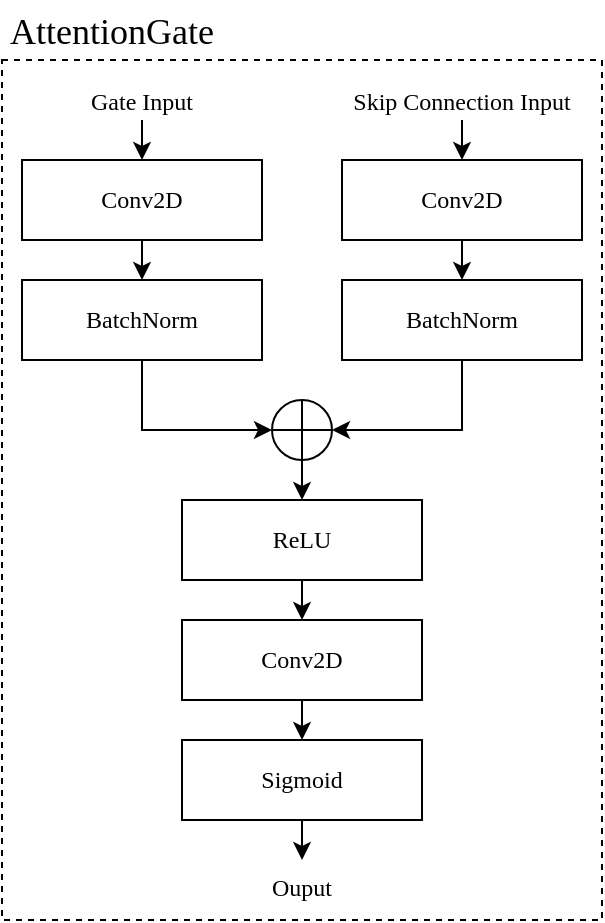 <mxfile scale="3" border="0">
    <diagram id="CW860nOk-BsPXlqXJ86y" name="Page-1">
        <mxGraphModel dx="1356" dy="922" grid="1" gridSize="10" guides="1" tooltips="1" connect="1" arrows="1" fold="1" page="1" pageScale="1" pageWidth="700" pageHeight="1000" math="0" shadow="0">
            <root>
                <mxCell id="0"/>
                <mxCell id="1" parent="0"/>
                <mxCell id="20" value="AttentionGate" style="text;html=1;strokeColor=none;fillColor=none;align=center;verticalAlign=bottom;whiteSpace=wrap;rounded=0;fontFamily=Times New Roman;fontSize=18;" vertex="1" parent="1">
                    <mxGeometry x="200" y="270" width="110" height="30" as="geometry"/>
                </mxCell>
                <mxCell id="33" style="edgeStyle=none;html=1;exitX=0.5;exitY=1;exitDx=0;exitDy=0;entryX=0.5;entryY=0;entryDx=0;entryDy=0;fontFamily=Times New Roman;" edge="1" parent="1" source="21" target="26">
                    <mxGeometry relative="1" as="geometry"/>
                </mxCell>
                <mxCell id="21" value="Conv2D" style="rounded=0;whiteSpace=wrap;html=1;fontFamily=Times New Roman;" vertex="1" parent="1">
                    <mxGeometry x="210" y="350" width="120" height="40" as="geometry"/>
                </mxCell>
                <mxCell id="41" style="edgeStyle=none;rounded=0;html=1;exitX=0.5;exitY=1;exitDx=0;exitDy=0;entryX=0.5;entryY=0;entryDx=0;entryDy=0;fontFamily=Times New Roman;" edge="1" parent="1" source="23" target="27">
                    <mxGeometry relative="1" as="geometry"/>
                </mxCell>
                <mxCell id="23" value="ReLU" style="rounded=0;whiteSpace=wrap;html=1;fontFamily=Times New Roman;" vertex="1" parent="1">
                    <mxGeometry x="290" y="520" width="120" height="40" as="geometry"/>
                </mxCell>
                <mxCell id="34" style="edgeStyle=none;html=1;exitX=0.5;exitY=1;exitDx=0;exitDy=0;entryX=0.5;entryY=0;entryDx=0;entryDy=0;fontFamily=Times New Roman;" edge="1" parent="1" source="24" target="25">
                    <mxGeometry relative="1" as="geometry"/>
                </mxCell>
                <mxCell id="24" value="Conv2D" style="rounded=0;whiteSpace=wrap;html=1;fontFamily=Times New Roman;" vertex="1" parent="1">
                    <mxGeometry x="370" y="350" width="120" height="40" as="geometry"/>
                </mxCell>
                <mxCell id="38" style="edgeStyle=none;rounded=0;html=1;exitX=0.5;exitY=1;exitDx=0;exitDy=0;entryX=1;entryY=0.5;entryDx=0;entryDy=0;fontFamily=Times New Roman;" edge="1" parent="1" source="25" target="35">
                    <mxGeometry relative="1" as="geometry">
                        <Array as="points">
                            <mxPoint x="430" y="485"/>
                        </Array>
                    </mxGeometry>
                </mxCell>
                <mxCell id="25" value="BatchNorm" style="rounded=0;whiteSpace=wrap;html=1;fontFamily=Times New Roman;" vertex="1" parent="1">
                    <mxGeometry x="370" y="410" width="120" height="40" as="geometry"/>
                </mxCell>
                <mxCell id="37" style="edgeStyle=none;html=1;exitX=0.5;exitY=1;exitDx=0;exitDy=0;entryX=0;entryY=0.5;entryDx=0;entryDy=0;fontFamily=Times New Roman;rounded=0;" edge="1" parent="1" source="26" target="35">
                    <mxGeometry relative="1" as="geometry">
                        <Array as="points">
                            <mxPoint x="270" y="485"/>
                        </Array>
                    </mxGeometry>
                </mxCell>
                <mxCell id="26" value="BatchNorm" style="rounded=0;whiteSpace=wrap;html=1;fontFamily=Times New Roman;" vertex="1" parent="1">
                    <mxGeometry x="210" y="410" width="120" height="40" as="geometry"/>
                </mxCell>
                <mxCell id="42" style="edgeStyle=none;rounded=0;html=1;exitX=0.5;exitY=1;exitDx=0;exitDy=0;entryX=0.5;entryY=0;entryDx=0;entryDy=0;fontFamily=Times New Roman;" edge="1" parent="1" source="27" target="28">
                    <mxGeometry relative="1" as="geometry"/>
                </mxCell>
                <mxCell id="27" value="Conv2D" style="rounded=0;whiteSpace=wrap;html=1;fontFamily=Times New Roman;" vertex="1" parent="1">
                    <mxGeometry x="290" y="580" width="120" height="40" as="geometry"/>
                </mxCell>
                <mxCell id="44" style="edgeStyle=none;rounded=0;html=1;exitX=0.5;exitY=1;exitDx=0;exitDy=0;fontFamily=Times New Roman;" edge="1" parent="1" source="28" target="43">
                    <mxGeometry relative="1" as="geometry"/>
                </mxCell>
                <mxCell id="28" value="Sigmoid" style="rounded=0;whiteSpace=wrap;html=1;fontFamily=Times New Roman;" vertex="1" parent="1">
                    <mxGeometry x="290" y="640" width="120" height="40" as="geometry"/>
                </mxCell>
                <mxCell id="31" style="edgeStyle=none;html=1;exitX=0.5;exitY=1;exitDx=0;exitDy=0;entryX=0.5;entryY=0;entryDx=0;entryDy=0;fontFamily=Times New Roman;" edge="1" parent="1" source="29" target="21">
                    <mxGeometry relative="1" as="geometry"/>
                </mxCell>
                <mxCell id="29" value="Gate Input" style="text;html=1;strokeColor=none;fillColor=none;align=center;verticalAlign=bottom;whiteSpace=wrap;rounded=0;fontFamily=Times New Roman;" vertex="1" parent="1">
                    <mxGeometry x="210" y="300" width="120" height="30" as="geometry"/>
                </mxCell>
                <mxCell id="32" style="edgeStyle=none;html=1;exitX=0.5;exitY=1;exitDx=0;exitDy=0;entryX=0.5;entryY=0;entryDx=0;entryDy=0;fontFamily=Times New Roman;" edge="1" parent="1" source="30" target="24">
                    <mxGeometry relative="1" as="geometry"/>
                </mxCell>
                <mxCell id="30" value="Skip Connection Input" style="text;html=1;strokeColor=none;fillColor=none;align=center;verticalAlign=bottom;whiteSpace=wrap;rounded=0;fontFamily=Times New Roman;" vertex="1" parent="1">
                    <mxGeometry x="370" y="300" width="120" height="30" as="geometry"/>
                </mxCell>
                <mxCell id="40" style="edgeStyle=none;rounded=0;html=1;exitX=0.5;exitY=1;exitDx=0;exitDy=0;entryX=0.5;entryY=0;entryDx=0;entryDy=0;fontFamily=Times New Roman;" edge="1" parent="1" source="35" target="23">
                    <mxGeometry relative="1" as="geometry"/>
                </mxCell>
                <mxCell id="35" value="" style="shape=orEllipse;perimeter=ellipsePerimeter;whiteSpace=wrap;html=1;backgroundOutline=1;fontFamily=Times New Roman;" vertex="1" parent="1">
                    <mxGeometry x="335" y="470" width="30" height="30" as="geometry"/>
                </mxCell>
                <mxCell id="43" value="Ouput" style="text;html=1;strokeColor=none;fillColor=none;align=center;verticalAlign=top;whiteSpace=wrap;rounded=0;fontFamily=Times New Roman;" vertex="1" parent="1">
                    <mxGeometry x="290" y="700" width="120" height="30" as="geometry"/>
                </mxCell>
                <mxCell id="45" value="" style="rounded=0;whiteSpace=wrap;html=1;fontFamily=Times New Roman;fillColor=none;dashed=1;" vertex="1" parent="1">
                    <mxGeometry x="200" y="300" width="300" height="430" as="geometry"/>
                </mxCell>
            </root>
        </mxGraphModel>
    </diagram>
</mxfile>